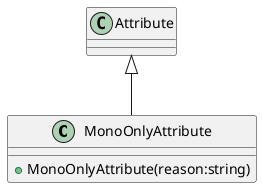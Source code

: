 @startuml
class MonoOnlyAttribute {
    + MonoOnlyAttribute(reason:string)
}
Attribute <|-- MonoOnlyAttribute
@enduml
